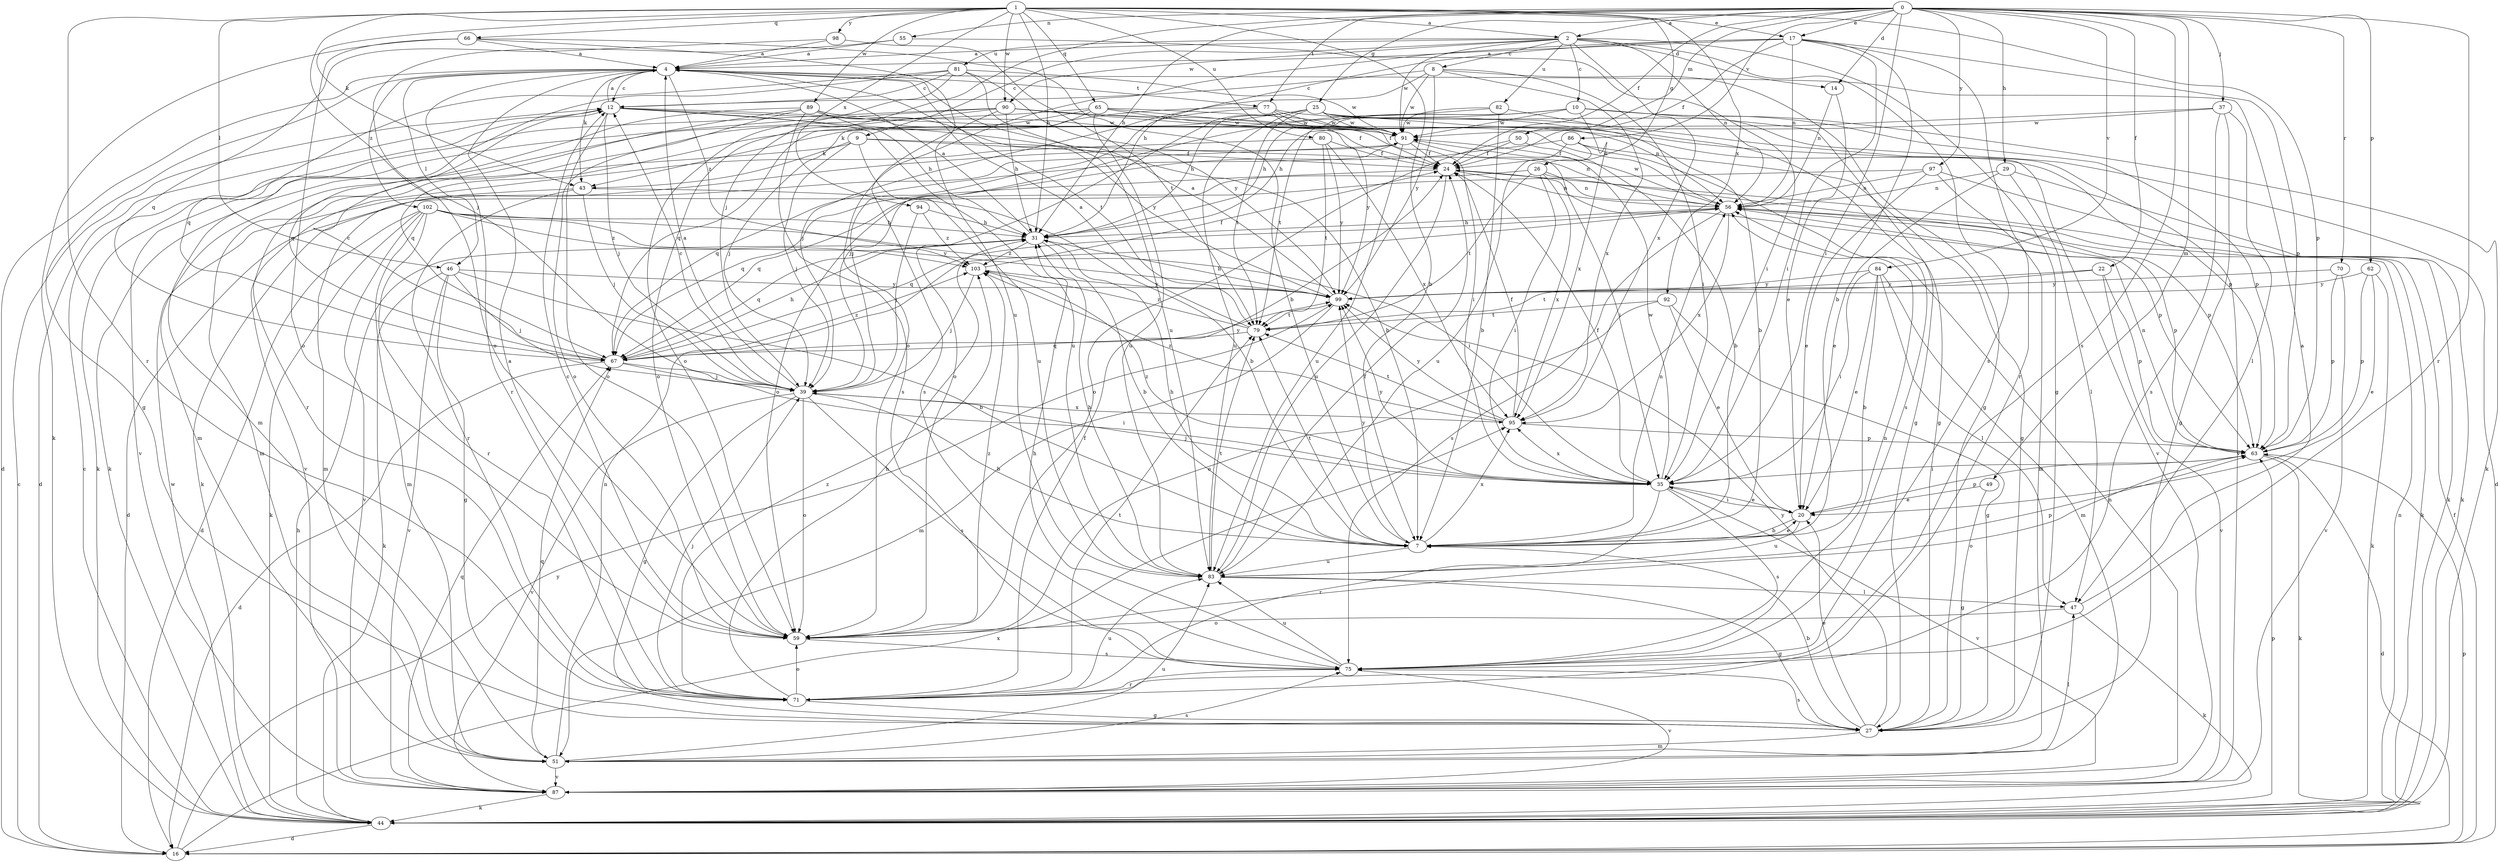 strict digraph  {
0;
1;
2;
4;
7;
8;
9;
10;
12;
14;
16;
17;
20;
22;
24;
25;
26;
27;
29;
31;
35;
37;
39;
43;
44;
46;
47;
49;
50;
51;
55;
56;
59;
62;
63;
65;
66;
67;
70;
71;
75;
77;
79;
80;
81;
82;
83;
84;
86;
87;
89;
90;
91;
92;
94;
95;
97;
98;
99;
102;
103;
0 -> 2  [label=a];
0 -> 14  [label=d];
0 -> 17  [label=e];
0 -> 22  [label=f];
0 -> 24  [label=f];
0 -> 25  [label=g];
0 -> 29  [label=h];
0 -> 31  [label=h];
0 -> 35  [label=i];
0 -> 37  [label=j];
0 -> 39  [label=j];
0 -> 49  [label=m];
0 -> 50  [label=m];
0 -> 55  [label=n];
0 -> 62  [label=p];
0 -> 70  [label=r];
0 -> 71  [label=r];
0 -> 75  [label=s];
0 -> 77  [label=t];
0 -> 84  [label=v];
0 -> 86  [label=v];
0 -> 97  [label=y];
1 -> 2  [label=a];
1 -> 7  [label=b];
1 -> 17  [label=e];
1 -> 26  [label=g];
1 -> 31  [label=h];
1 -> 39  [label=j];
1 -> 43  [label=k];
1 -> 46  [label=l];
1 -> 63  [label=p];
1 -> 65  [label=q];
1 -> 66  [label=q];
1 -> 71  [label=r];
1 -> 80  [label=u];
1 -> 89  [label=w];
1 -> 90  [label=w];
1 -> 92  [label=x];
1 -> 94  [label=x];
1 -> 98  [label=y];
2 -> 4  [label=a];
2 -> 8  [label=c];
2 -> 9  [label=c];
2 -> 10  [label=c];
2 -> 14  [label=d];
2 -> 27  [label=g];
2 -> 56  [label=n];
2 -> 75  [label=s];
2 -> 81  [label=u];
2 -> 82  [label=u];
2 -> 90  [label=w];
2 -> 91  [label=w];
2 -> 95  [label=x];
4 -> 12  [label=c];
4 -> 16  [label=d];
4 -> 27  [label=g];
4 -> 43  [label=k];
4 -> 46  [label=l];
4 -> 71  [label=r];
4 -> 77  [label=t];
4 -> 79  [label=t];
4 -> 102  [label=z];
4 -> 103  [label=z];
7 -> 20  [label=e];
7 -> 31  [label=h];
7 -> 56  [label=n];
7 -> 79  [label=t];
7 -> 83  [label=u];
7 -> 95  [label=x];
7 -> 99  [label=y];
8 -> 12  [label=c];
8 -> 27  [label=g];
8 -> 35  [label=i];
8 -> 39  [label=j];
8 -> 91  [label=w];
8 -> 95  [label=x];
8 -> 99  [label=y];
9 -> 24  [label=f];
9 -> 39  [label=j];
9 -> 43  [label=k];
9 -> 51  [label=m];
9 -> 56  [label=n];
9 -> 83  [label=u];
10 -> 27  [label=g];
10 -> 31  [label=h];
10 -> 43  [label=k];
10 -> 44  [label=k];
10 -> 63  [label=p];
10 -> 79  [label=t];
10 -> 91  [label=w];
10 -> 95  [label=x];
12 -> 4  [label=a];
12 -> 7  [label=b];
12 -> 16  [label=d];
12 -> 24  [label=f];
12 -> 39  [label=j];
12 -> 59  [label=o];
12 -> 83  [label=u];
12 -> 91  [label=w];
14 -> 20  [label=e];
14 -> 56  [label=n];
16 -> 12  [label=c];
16 -> 24  [label=f];
16 -> 63  [label=p];
16 -> 95  [label=x];
16 -> 99  [label=y];
17 -> 4  [label=a];
17 -> 7  [label=b];
17 -> 24  [label=f];
17 -> 31  [label=h];
17 -> 35  [label=i];
17 -> 56  [label=n];
17 -> 59  [label=o];
17 -> 63  [label=p];
17 -> 71  [label=r];
20 -> 7  [label=b];
20 -> 35  [label=i];
20 -> 63  [label=p];
20 -> 83  [label=u];
22 -> 63  [label=p];
22 -> 79  [label=t];
22 -> 87  [label=v];
22 -> 99  [label=y];
24 -> 56  [label=n];
24 -> 63  [label=p];
24 -> 67  [label=q];
24 -> 83  [label=u];
25 -> 7  [label=b];
25 -> 16  [label=d];
25 -> 31  [label=h];
25 -> 59  [label=o];
25 -> 67  [label=q];
25 -> 79  [label=t];
25 -> 83  [label=u];
25 -> 87  [label=v];
25 -> 91  [label=w];
26 -> 16  [label=d];
26 -> 35  [label=i];
26 -> 56  [label=n];
26 -> 63  [label=p];
26 -> 79  [label=t];
26 -> 95  [label=x];
27 -> 7  [label=b];
27 -> 20  [label=e];
27 -> 51  [label=m];
27 -> 75  [label=s];
27 -> 99  [label=y];
29 -> 20  [label=e];
29 -> 44  [label=k];
29 -> 47  [label=l];
29 -> 56  [label=n];
31 -> 4  [label=a];
31 -> 7  [label=b];
31 -> 67  [label=q];
31 -> 103  [label=z];
35 -> 20  [label=e];
35 -> 24  [label=f];
35 -> 39  [label=j];
35 -> 71  [label=r];
35 -> 75  [label=s];
35 -> 87  [label=v];
35 -> 91  [label=w];
35 -> 95  [label=x];
35 -> 99  [label=y];
35 -> 103  [label=z];
37 -> 27  [label=g];
37 -> 31  [label=h];
37 -> 47  [label=l];
37 -> 75  [label=s];
37 -> 91  [label=w];
39 -> 4  [label=a];
39 -> 7  [label=b];
39 -> 12  [label=c];
39 -> 27  [label=g];
39 -> 59  [label=o];
39 -> 75  [label=s];
39 -> 87  [label=v];
39 -> 95  [label=x];
43 -> 7  [label=b];
43 -> 39  [label=j];
43 -> 51  [label=m];
43 -> 71  [label=r];
44 -> 12  [label=c];
44 -> 16  [label=d];
44 -> 31  [label=h];
44 -> 56  [label=n];
44 -> 63  [label=p];
44 -> 91  [label=w];
46 -> 7  [label=b];
46 -> 27  [label=g];
46 -> 39  [label=j];
46 -> 44  [label=k];
46 -> 87  [label=v];
46 -> 99  [label=y];
47 -> 4  [label=a];
47 -> 44  [label=k];
47 -> 59  [label=o];
49 -> 20  [label=e];
49 -> 27  [label=g];
50 -> 7  [label=b];
50 -> 24  [label=f];
50 -> 59  [label=o];
51 -> 47  [label=l];
51 -> 56  [label=n];
51 -> 67  [label=q];
51 -> 75  [label=s];
51 -> 83  [label=u];
51 -> 87  [label=v];
55 -> 4  [label=a];
55 -> 35  [label=i];
55 -> 59  [label=o];
56 -> 31  [label=h];
56 -> 44  [label=k];
56 -> 63  [label=p];
56 -> 67  [label=q];
56 -> 75  [label=s];
56 -> 91  [label=w];
56 -> 95  [label=x];
59 -> 4  [label=a];
59 -> 12  [label=c];
59 -> 75  [label=s];
59 -> 103  [label=z];
62 -> 20  [label=e];
62 -> 44  [label=k];
62 -> 63  [label=p];
62 -> 99  [label=y];
63 -> 16  [label=d];
63 -> 35  [label=i];
63 -> 44  [label=k];
63 -> 56  [label=n];
63 -> 59  [label=o];
65 -> 35  [label=i];
65 -> 39  [label=j];
65 -> 44  [label=k];
65 -> 51  [label=m];
65 -> 56  [label=n];
65 -> 83  [label=u];
65 -> 91  [label=w];
66 -> 4  [label=a];
66 -> 7  [label=b];
66 -> 44  [label=k];
66 -> 59  [label=o];
66 -> 83  [label=u];
67 -> 12  [label=c];
67 -> 16  [label=d];
67 -> 31  [label=h];
67 -> 35  [label=i];
67 -> 39  [label=j];
67 -> 99  [label=y];
67 -> 103  [label=z];
70 -> 63  [label=p];
70 -> 87  [label=v];
70 -> 99  [label=y];
71 -> 24  [label=f];
71 -> 27  [label=g];
71 -> 31  [label=h];
71 -> 39  [label=j];
71 -> 59  [label=o];
71 -> 79  [label=t];
71 -> 83  [label=u];
71 -> 103  [label=z];
75 -> 31  [label=h];
75 -> 56  [label=n];
75 -> 71  [label=r];
75 -> 83  [label=u];
75 -> 87  [label=v];
77 -> 24  [label=f];
77 -> 39  [label=j];
77 -> 67  [label=q];
77 -> 87  [label=v];
77 -> 91  [label=w];
77 -> 99  [label=y];
79 -> 4  [label=a];
79 -> 67  [label=q];
79 -> 103  [label=z];
80 -> 24  [label=f];
80 -> 79  [label=t];
80 -> 87  [label=v];
80 -> 95  [label=x];
80 -> 99  [label=y];
81 -> 12  [label=c];
81 -> 51  [label=m];
81 -> 59  [label=o];
81 -> 67  [label=q];
81 -> 83  [label=u];
81 -> 91  [label=w];
81 -> 99  [label=y];
82 -> 7  [label=b];
82 -> 27  [label=g];
82 -> 39  [label=j];
82 -> 91  [label=w];
83 -> 24  [label=f];
83 -> 27  [label=g];
83 -> 31  [label=h];
83 -> 47  [label=l];
83 -> 63  [label=p];
83 -> 79  [label=t];
84 -> 7  [label=b];
84 -> 20  [label=e];
84 -> 35  [label=i];
84 -> 47  [label=l];
84 -> 51  [label=m];
84 -> 99  [label=y];
86 -> 24  [label=f];
86 -> 27  [label=g];
86 -> 59  [label=o];
86 -> 75  [label=s];
86 -> 83  [label=u];
87 -> 44  [label=k];
87 -> 56  [label=n];
87 -> 67  [label=q];
89 -> 31  [label=h];
89 -> 59  [label=o];
89 -> 67  [label=q];
89 -> 71  [label=r];
89 -> 75  [label=s];
89 -> 91  [label=w];
89 -> 99  [label=y];
90 -> 31  [label=h];
90 -> 44  [label=k];
90 -> 56  [label=n];
90 -> 59  [label=o];
90 -> 63  [label=p];
90 -> 75  [label=s];
90 -> 87  [label=v];
90 -> 91  [label=w];
91 -> 24  [label=f];
91 -> 35  [label=i];
91 -> 44  [label=k];
91 -> 67  [label=q];
91 -> 83  [label=u];
92 -> 20  [label=e];
92 -> 27  [label=g];
92 -> 59  [label=o];
92 -> 79  [label=t];
94 -> 31  [label=h];
94 -> 39  [label=j];
94 -> 103  [label=z];
95 -> 24  [label=f];
95 -> 63  [label=p];
95 -> 79  [label=t];
95 -> 99  [label=y];
95 -> 103  [label=z];
97 -> 20  [label=e];
97 -> 44  [label=k];
97 -> 51  [label=m];
97 -> 56  [label=n];
97 -> 67  [label=q];
98 -> 4  [label=a];
98 -> 67  [label=q];
98 -> 79  [label=t];
99 -> 4  [label=a];
99 -> 31  [label=h];
99 -> 51  [label=m];
99 -> 79  [label=t];
102 -> 16  [label=d];
102 -> 31  [label=h];
102 -> 35  [label=i];
102 -> 44  [label=k];
102 -> 51  [label=m];
102 -> 71  [label=r];
102 -> 87  [label=v];
102 -> 99  [label=y];
102 -> 103  [label=z];
103 -> 24  [label=f];
103 -> 39  [label=j];
103 -> 99  [label=y];
}
